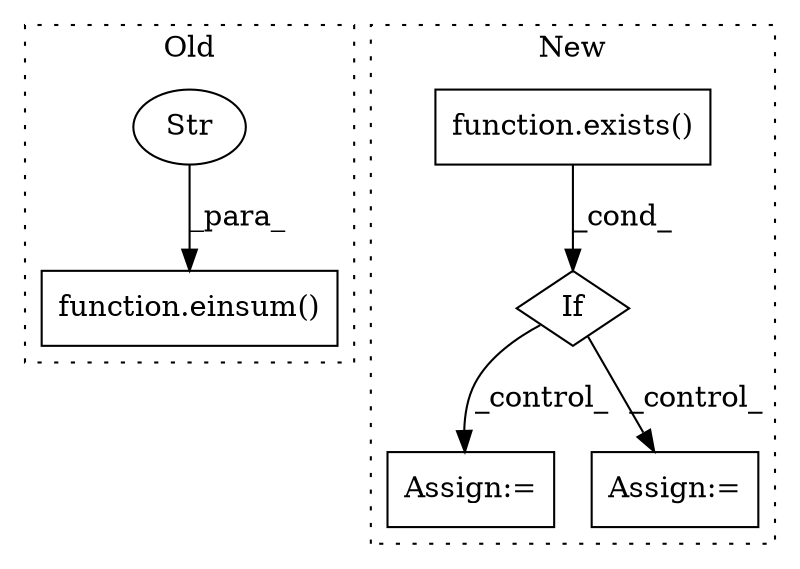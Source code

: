 digraph G {
subgraph cluster0 {
1 [label="function.einsum()" a="75" s="4076,4118" l="7,1" shape="box"];
3 [label="Str" a="66" s="4083" l="29" shape="ellipse"];
label = "Old";
style="dotted";
}
subgraph cluster1 {
2 [label="If" a="96" s="5266,5291" l="3,14" shape="diamond"];
4 [label="function.exists()" a="75" s="5269,5290" l="7,1" shape="box"];
5 [label="Assign:=" a="68" s="5405" l="3" shape="box"];
6 [label="Assign:=" a="68" s="5342" l="10" shape="box"];
label = "New";
style="dotted";
}
2 -> 6 [label="_control_"];
2 -> 5 [label="_control_"];
3 -> 1 [label="_para_"];
4 -> 2 [label="_cond_"];
}